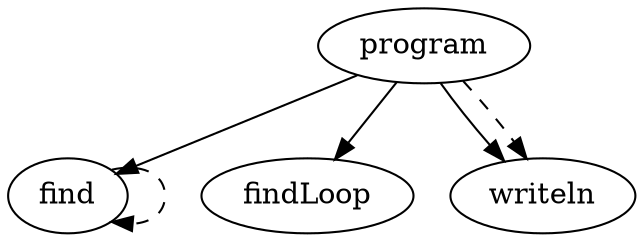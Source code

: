 digraph call_graph {
  program;
  find -> find [ style = dashed ];
  program -> find;
  program -> findLoop;
  program -> writeln;
  program -> writeln [ style = dashed ];
}
